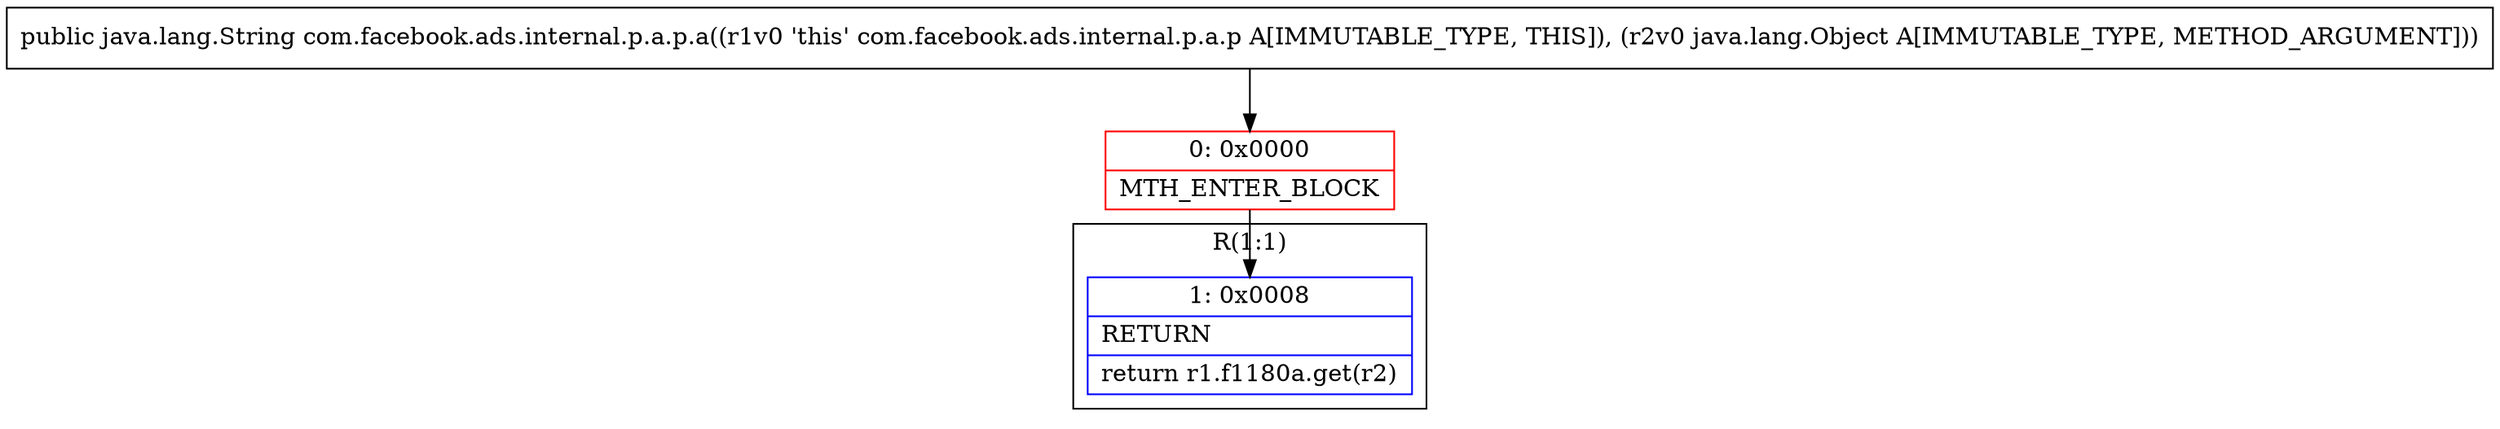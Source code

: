 digraph "CFG forcom.facebook.ads.internal.p.a.p.a(Ljava\/lang\/Object;)Ljava\/lang\/String;" {
subgraph cluster_Region_1195246952 {
label = "R(1:1)";
node [shape=record,color=blue];
Node_1 [shape=record,label="{1\:\ 0x0008|RETURN\l|return r1.f1180a.get(r2)\l}"];
}
Node_0 [shape=record,color=red,label="{0\:\ 0x0000|MTH_ENTER_BLOCK\l}"];
MethodNode[shape=record,label="{public java.lang.String com.facebook.ads.internal.p.a.p.a((r1v0 'this' com.facebook.ads.internal.p.a.p A[IMMUTABLE_TYPE, THIS]), (r2v0 java.lang.Object A[IMMUTABLE_TYPE, METHOD_ARGUMENT])) }"];
MethodNode -> Node_0;
Node_0 -> Node_1;
}

